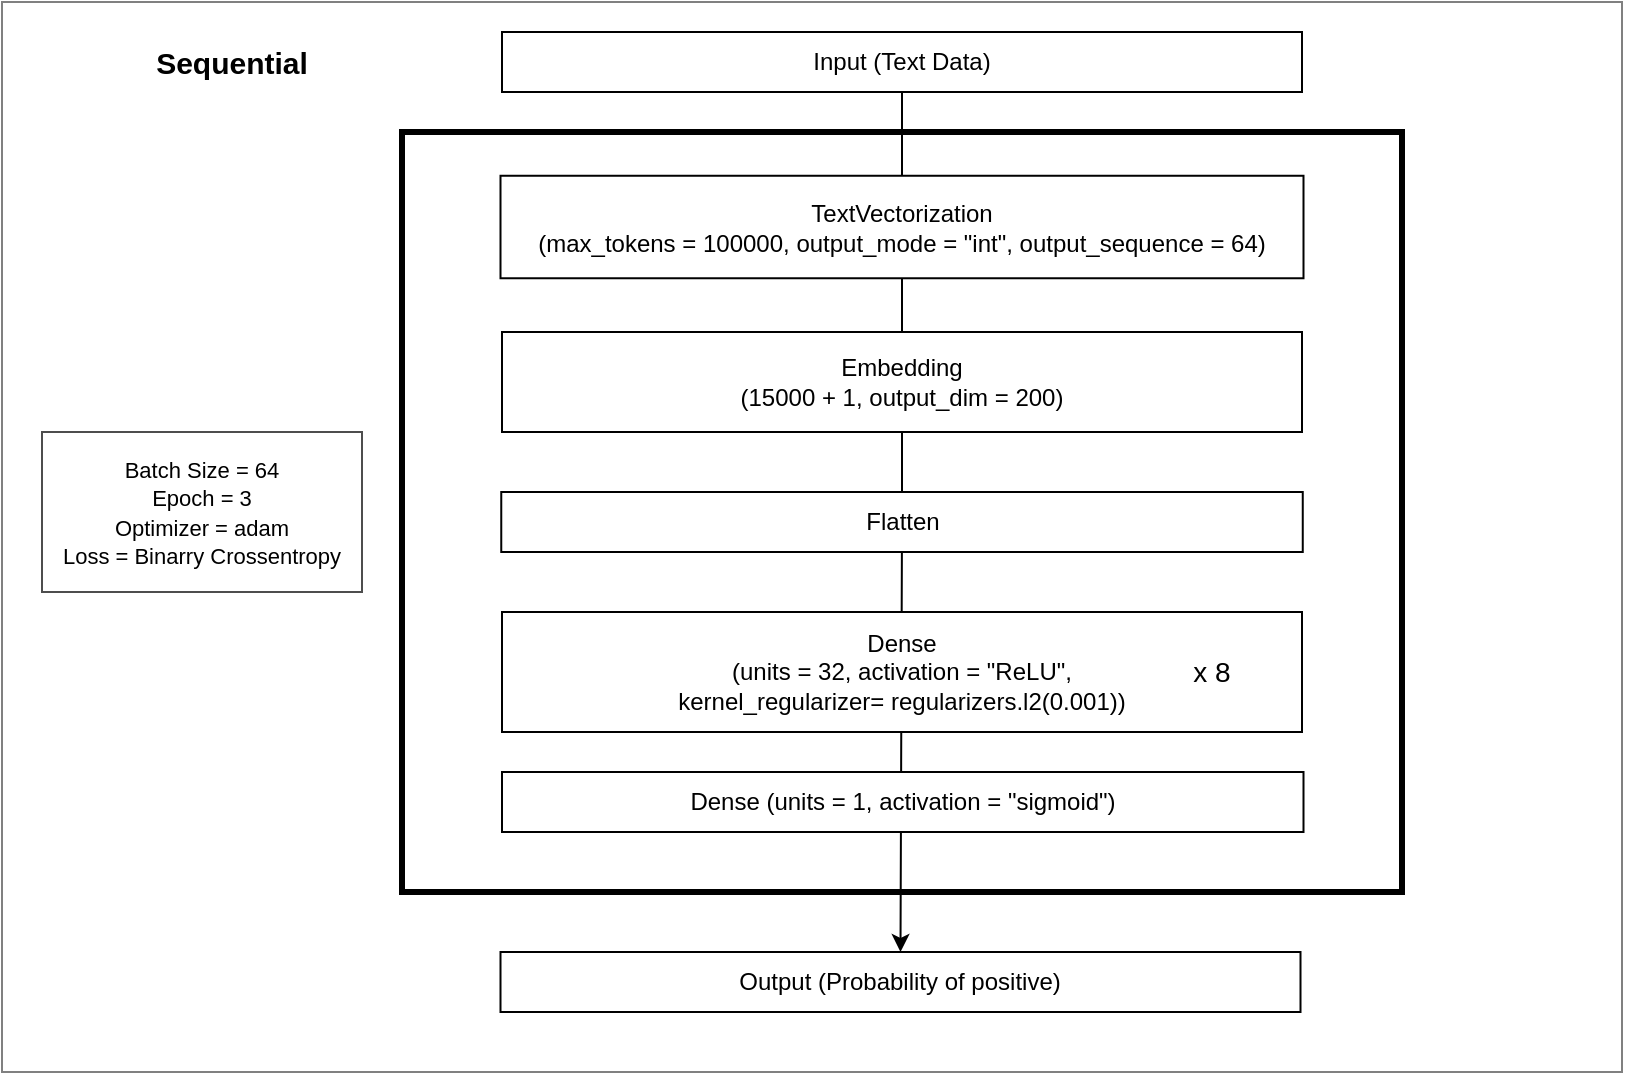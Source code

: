 <mxfile version="14.7.6" type="device"><diagram id="tH2jykgkzNFk3asoyj_7" name="Page-1"><mxGraphModel dx="1038" dy="489" grid="1" gridSize="10" guides="1" tooltips="1" connect="1" arrows="1" fold="1" page="1" pageScale="1" pageWidth="827" pageHeight="1169" math="0" shadow="0"><root><mxCell id="0"/><mxCell id="1" parent="0"/><mxCell id="f-qpLUYvS0Xc3LEkulSf-13" value="" style="rounded=0;whiteSpace=wrap;html=1;strokeWidth=1;fillColor=none;strokeColor=#808080;" vertex="1" parent="1"><mxGeometry x="10" y="5" width="810" height="535" as="geometry"/></mxCell><mxCell id="C7Bqgs3i4Tj-ZBfeMZB--12" value="" style="rounded=0;whiteSpace=wrap;html=1;fillColor=none;strokeWidth=3;" parent="1" vertex="1"><mxGeometry x="210" y="70" width="500" height="380" as="geometry"/></mxCell><mxCell id="f-qpLUYvS0Xc3LEkulSf-3" value="" style="edgeStyle=orthogonalEdgeStyle;rounded=0;orthogonalLoop=1;jettySize=auto;html=1;entryX=0.5;entryY=0;entryDx=0;entryDy=0;" edge="1" parent="1" source="C7Bqgs3i4Tj-ZBfeMZB--1" target="C7Bqgs3i4Tj-ZBfeMZB--2"><mxGeometry relative="1" as="geometry"/></mxCell><mxCell id="C7Bqgs3i4Tj-ZBfeMZB--1" value="Input (Text Data)" style="rounded=0;whiteSpace=wrap;html=1;" parent="1" vertex="1"><mxGeometry x="260" y="20" width="400" height="30" as="geometry"/></mxCell><mxCell id="C7Bqgs3i4Tj-ZBfeMZB--2" value="Output (Probability of positive)" style="rounded=0;whiteSpace=wrap;html=1;" parent="1" vertex="1"><mxGeometry x="259.25" y="480" width="400" height="30" as="geometry"/></mxCell><mxCell id="C7Bqgs3i4Tj-ZBfeMZB--3" value="TextVectorization&lt;br&gt;(max_tokens = 100000, output_mode = &quot;int&quot;, output_sequence = 64)" style="rounded=0;whiteSpace=wrap;html=1;" parent="1" vertex="1"><mxGeometry x="259.25" y="91.88" width="401.5" height="51.25" as="geometry"/></mxCell><mxCell id="C7Bqgs3i4Tj-ZBfeMZB--4" value="Embedding&lt;br&gt;(15000 + 1, output_dim = 200)" style="rounded=0;whiteSpace=wrap;html=1;" parent="1" vertex="1"><mxGeometry x="260" y="170" width="400" height="50" as="geometry"/></mxCell><mxCell id="C7Bqgs3i4Tj-ZBfeMZB--5" value="Flatten" style="rounded=0;whiteSpace=wrap;html=1;" parent="1" vertex="1"><mxGeometry x="259.63" y="250" width="400.75" height="30" as="geometry"/></mxCell><mxCell id="C7Bqgs3i4Tj-ZBfeMZB--6" value="Dense&lt;br&gt;(units = 32, activation = &quot;ReLU&quot;,&lt;br&gt;kernel_regularizer= regularizers.l2(0.001))" style="rounded=0;whiteSpace=wrap;html=1;" parent="1" vertex="1"><mxGeometry x="260" y="310" width="400" height="60" as="geometry"/></mxCell><mxCell id="C7Bqgs3i4Tj-ZBfeMZB--13" value="&lt;b&gt;&lt;font style=&quot;font-size: 15px&quot;&gt;Sequential&lt;/font&gt;&lt;/b&gt;" style="text;html=1;strokeColor=none;fillColor=none;align=center;verticalAlign=middle;whiteSpace=wrap;rounded=0;" parent="1" vertex="1"><mxGeometry x="80" y="25" width="90" height="20" as="geometry"/></mxCell><mxCell id="C7Bqgs3i4Tj-ZBfeMZB--16" value="&lt;font style=&quot;font-size: 11px&quot;&gt;Batch Size = 64&lt;br&gt;Epoch = 3&lt;br&gt;Optimizer = adam&lt;br&gt;Loss = Binarry Crossentropy&lt;/font&gt;" style="text;html=1;fillColor=none;align=center;verticalAlign=middle;whiteSpace=wrap;rounded=0;strokeWidth=1;strokeColor=#4D4D4D;" parent="1" vertex="1"><mxGeometry x="30" y="220" width="160" height="80" as="geometry"/></mxCell><mxCell id="f-qpLUYvS0Xc3LEkulSf-11" value="&lt;font style=&quot;font-size: 14px&quot;&gt;x 8&lt;/font&gt;" style="text;html=1;strokeColor=none;fillColor=none;align=center;verticalAlign=middle;whiteSpace=wrap;rounded=0;" vertex="1" parent="1"><mxGeometry x="600" y="330" width="30" height="20" as="geometry"/></mxCell><mxCell id="f-qpLUYvS0Xc3LEkulSf-12" value="Dense (units = 1, activation = &quot;sigmoid&quot;)" style="rounded=0;whiteSpace=wrap;html=1;" vertex="1" parent="1"><mxGeometry x="260" y="390" width="400.75" height="30" as="geometry"/></mxCell></root></mxGraphModel></diagram></mxfile>